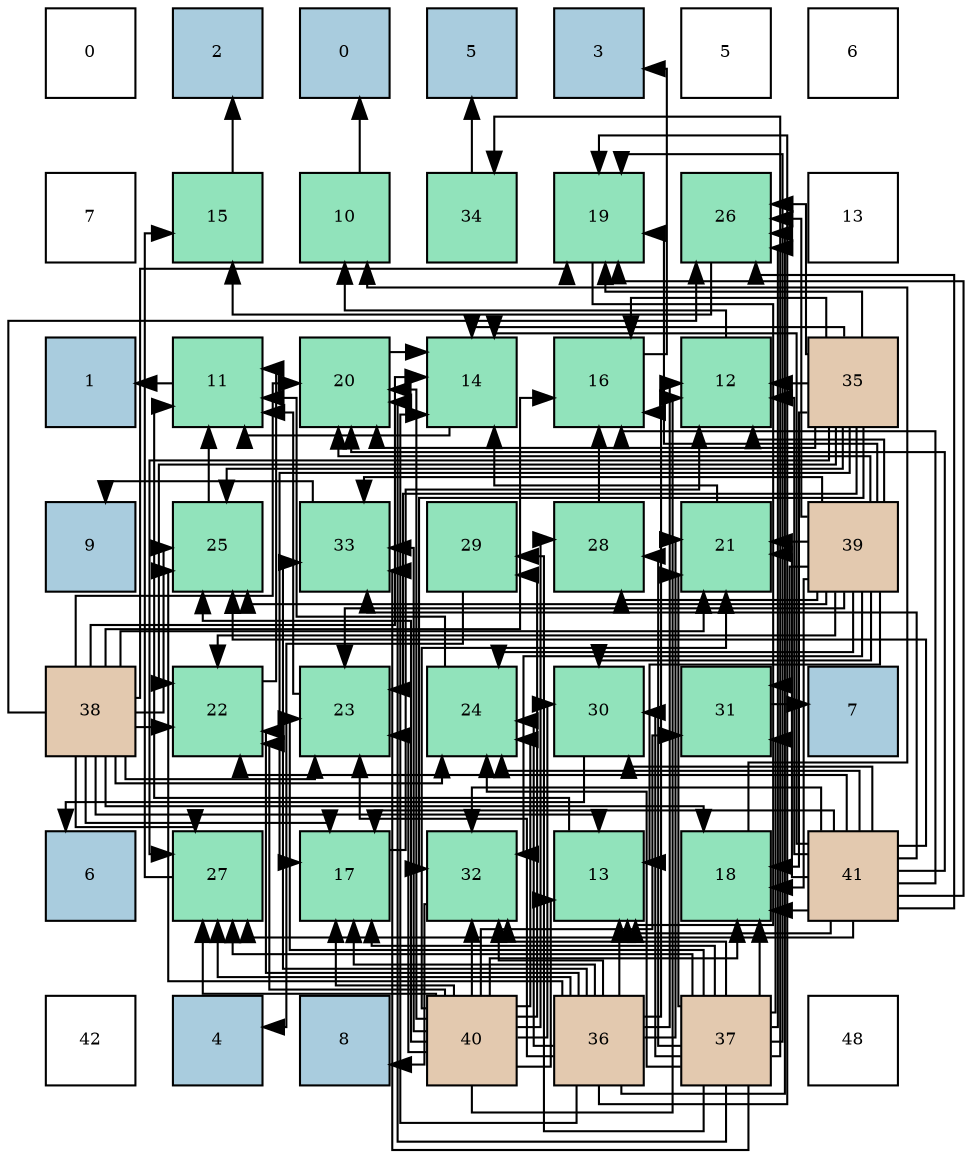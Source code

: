 digraph layout{
 rankdir=TB;
 splines=ortho;
 node [style=filled shape=square fixedsize=true width=0.6];
0[label="0", fontsize=8, fillcolor="#ffffff"];
1[label="2", fontsize=8, fillcolor="#a9ccde"];
2[label="0", fontsize=8, fillcolor="#a9ccde"];
3[label="5", fontsize=8, fillcolor="#a9ccde"];
4[label="3", fontsize=8, fillcolor="#a9ccde"];
5[label="5", fontsize=8, fillcolor="#ffffff"];
6[label="6", fontsize=8, fillcolor="#ffffff"];
7[label="7", fontsize=8, fillcolor="#ffffff"];
8[label="15", fontsize=8, fillcolor="#91e3bb"];
9[label="10", fontsize=8, fillcolor="#91e3bb"];
10[label="34", fontsize=8, fillcolor="#91e3bb"];
11[label="19", fontsize=8, fillcolor="#91e3bb"];
12[label="26", fontsize=8, fillcolor="#91e3bb"];
13[label="13", fontsize=8, fillcolor="#ffffff"];
14[label="1", fontsize=8, fillcolor="#a9ccde"];
15[label="11", fontsize=8, fillcolor="#91e3bb"];
16[label="20", fontsize=8, fillcolor="#91e3bb"];
17[label="14", fontsize=8, fillcolor="#91e3bb"];
18[label="16", fontsize=8, fillcolor="#91e3bb"];
19[label="12", fontsize=8, fillcolor="#91e3bb"];
20[label="35", fontsize=8, fillcolor="#e3c9af"];
21[label="9", fontsize=8, fillcolor="#a9ccde"];
22[label="25", fontsize=8, fillcolor="#91e3bb"];
23[label="33", fontsize=8, fillcolor="#91e3bb"];
24[label="29", fontsize=8, fillcolor="#91e3bb"];
25[label="28", fontsize=8, fillcolor="#91e3bb"];
26[label="21", fontsize=8, fillcolor="#91e3bb"];
27[label="39", fontsize=8, fillcolor="#e3c9af"];
28[label="38", fontsize=8, fillcolor="#e3c9af"];
29[label="22", fontsize=8, fillcolor="#91e3bb"];
30[label="23", fontsize=8, fillcolor="#91e3bb"];
31[label="24", fontsize=8, fillcolor="#91e3bb"];
32[label="30", fontsize=8, fillcolor="#91e3bb"];
33[label="31", fontsize=8, fillcolor="#91e3bb"];
34[label="7", fontsize=8, fillcolor="#a9ccde"];
35[label="6", fontsize=8, fillcolor="#a9ccde"];
36[label="27", fontsize=8, fillcolor="#91e3bb"];
37[label="17", fontsize=8, fillcolor="#91e3bb"];
38[label="32", fontsize=8, fillcolor="#91e3bb"];
39[label="13", fontsize=8, fillcolor="#91e3bb"];
40[label="18", fontsize=8, fillcolor="#91e3bb"];
41[label="41", fontsize=8, fillcolor="#e3c9af"];
42[label="42", fontsize=8, fillcolor="#ffffff"];
43[label="4", fontsize=8, fillcolor="#a9ccde"];
44[label="8", fontsize=8, fillcolor="#a9ccde"];
45[label="40", fontsize=8, fillcolor="#e3c9af"];
46[label="36", fontsize=8, fillcolor="#e3c9af"];
47[label="37", fontsize=8, fillcolor="#e3c9af"];
48[label="48", fontsize=8, fillcolor="#ffffff"];
edge [constraint=false, style=vis];9 -> 2;
15 -> 14;
19 -> 9;
39 -> 15;
17 -> 15;
8 -> 1;
18 -> 4;
37 -> 19;
40 -> 9;
11 -> 39;
16 -> 17;
26 -> 17;
29 -> 15;
30 -> 15;
31 -> 15;
22 -> 15;
12 -> 8;
36 -> 8;
25 -> 18;
24 -> 43;
32 -> 35;
33 -> 34;
38 -> 44;
23 -> 21;
10 -> 3;
20 -> 19;
20 -> 17;
20 -> 18;
20 -> 37;
20 -> 40;
20 -> 11;
20 -> 16;
20 -> 29;
20 -> 30;
20 -> 22;
20 -> 12;
20 -> 36;
20 -> 38;
46 -> 19;
46 -> 39;
46 -> 17;
46 -> 18;
46 -> 37;
46 -> 11;
46 -> 26;
46 -> 29;
46 -> 30;
46 -> 31;
46 -> 22;
46 -> 12;
46 -> 36;
46 -> 38;
46 -> 23;
47 -> 37;
47 -> 40;
47 -> 11;
47 -> 16;
47 -> 26;
47 -> 30;
47 -> 31;
47 -> 12;
47 -> 36;
47 -> 25;
47 -> 24;
47 -> 32;
47 -> 33;
47 -> 38;
47 -> 23;
47 -> 10;
28 -> 39;
28 -> 17;
28 -> 18;
28 -> 37;
28 -> 40;
28 -> 11;
28 -> 16;
28 -> 26;
28 -> 29;
28 -> 30;
28 -> 31;
28 -> 22;
28 -> 12;
28 -> 36;
27 -> 19;
27 -> 39;
27 -> 40;
27 -> 11;
27 -> 16;
27 -> 26;
27 -> 29;
27 -> 30;
27 -> 31;
27 -> 22;
27 -> 12;
27 -> 25;
27 -> 32;
27 -> 33;
27 -> 38;
27 -> 23;
45 -> 19;
45 -> 39;
45 -> 37;
45 -> 40;
45 -> 16;
45 -> 26;
45 -> 29;
45 -> 30;
45 -> 31;
45 -> 22;
45 -> 36;
45 -> 25;
45 -> 24;
45 -> 32;
45 -> 33;
45 -> 38;
45 -> 23;
41 -> 19;
41 -> 39;
41 -> 17;
41 -> 18;
41 -> 37;
41 -> 40;
41 -> 11;
41 -> 16;
41 -> 26;
41 -> 29;
41 -> 31;
41 -> 22;
41 -> 12;
41 -> 36;
41 -> 32;
41 -> 38;
41 -> 23;
edge [constraint=true, style=invis];
0 -> 7 -> 14 -> 21 -> 28 -> 35 -> 42;
1 -> 8 -> 15 -> 22 -> 29 -> 36 -> 43;
2 -> 9 -> 16 -> 23 -> 30 -> 37 -> 44;
3 -> 10 -> 17 -> 24 -> 31 -> 38 -> 45;
4 -> 11 -> 18 -> 25 -> 32 -> 39 -> 46;
5 -> 12 -> 19 -> 26 -> 33 -> 40 -> 47;
6 -> 13 -> 20 -> 27 -> 34 -> 41 -> 48;
rank = same {0 -> 1 -> 2 -> 3 -> 4 -> 5 -> 6};
rank = same {7 -> 8 -> 9 -> 10 -> 11 -> 12 -> 13};
rank = same {14 -> 15 -> 16 -> 17 -> 18 -> 19 -> 20};
rank = same {21 -> 22 -> 23 -> 24 -> 25 -> 26 -> 27};
rank = same {28 -> 29 -> 30 -> 31 -> 32 -> 33 -> 34};
rank = same {35 -> 36 -> 37 -> 38 -> 39 -> 40 -> 41};
rank = same {42 -> 43 -> 44 -> 45 -> 46 -> 47 -> 48};
}